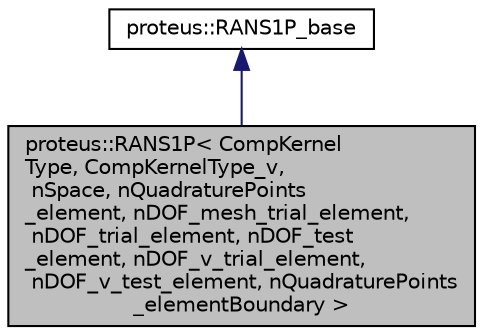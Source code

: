digraph "proteus::RANS1P&lt; CompKernelType, CompKernelType_v, nSpace, nQuadraturePoints_element, nDOF_mesh_trial_element, nDOF_trial_element, nDOF_test_element, nDOF_v_trial_element, nDOF_v_test_element, nQuadraturePoints_elementBoundary &gt;"
{
 // LATEX_PDF_SIZE
  edge [fontname="Helvetica",fontsize="10",labelfontname="Helvetica",labelfontsize="10"];
  node [fontname="Helvetica",fontsize="10",shape=record];
  Node1 [label="proteus::RANS1P\< CompKernel\lType, CompKernelType_v,\l nSpace, nQuadraturePoints\l_element, nDOF_mesh_trial_element,\l nDOF_trial_element, nDOF_test\l_element, nDOF_v_trial_element,\l nDOF_v_test_element, nQuadraturePoints\l_elementBoundary \>",height=0.2,width=0.4,color="black", fillcolor="grey75", style="filled", fontcolor="black",tooltip=" "];
  Node2 -> Node1 [dir="back",color="midnightblue",fontsize="10",style="solid",fontname="Helvetica"];
  Node2 [label="proteus::RANS1P_base",height=0.2,width=0.4,color="black", fillcolor="white", style="filled",URL="$classproteus_1_1RANS1P__base.html",tooltip=" "];
}
